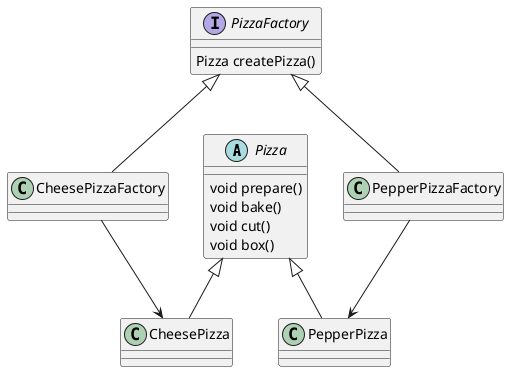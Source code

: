 @startuml

abstract class Pizza{
    void prepare()
    void bake()
    void cut()
    void box()
}

class CheesePizza{}
class PepperPizza{}

Pizza <|-- CheesePizza
Pizza <|-- PepperPizza

interface PizzaFactory{
    Pizza createPizza()
}
class CheesePizzaFactory{}
class PepperPizzaFactory{}
PizzaFactory <|-- CheesePizzaFactory
PizzaFactory <|-- PepperPizzaFactory

CheesePizzaFactory --> CheesePizza
PepperPizzaFactory --> PepperPizza

@enduml